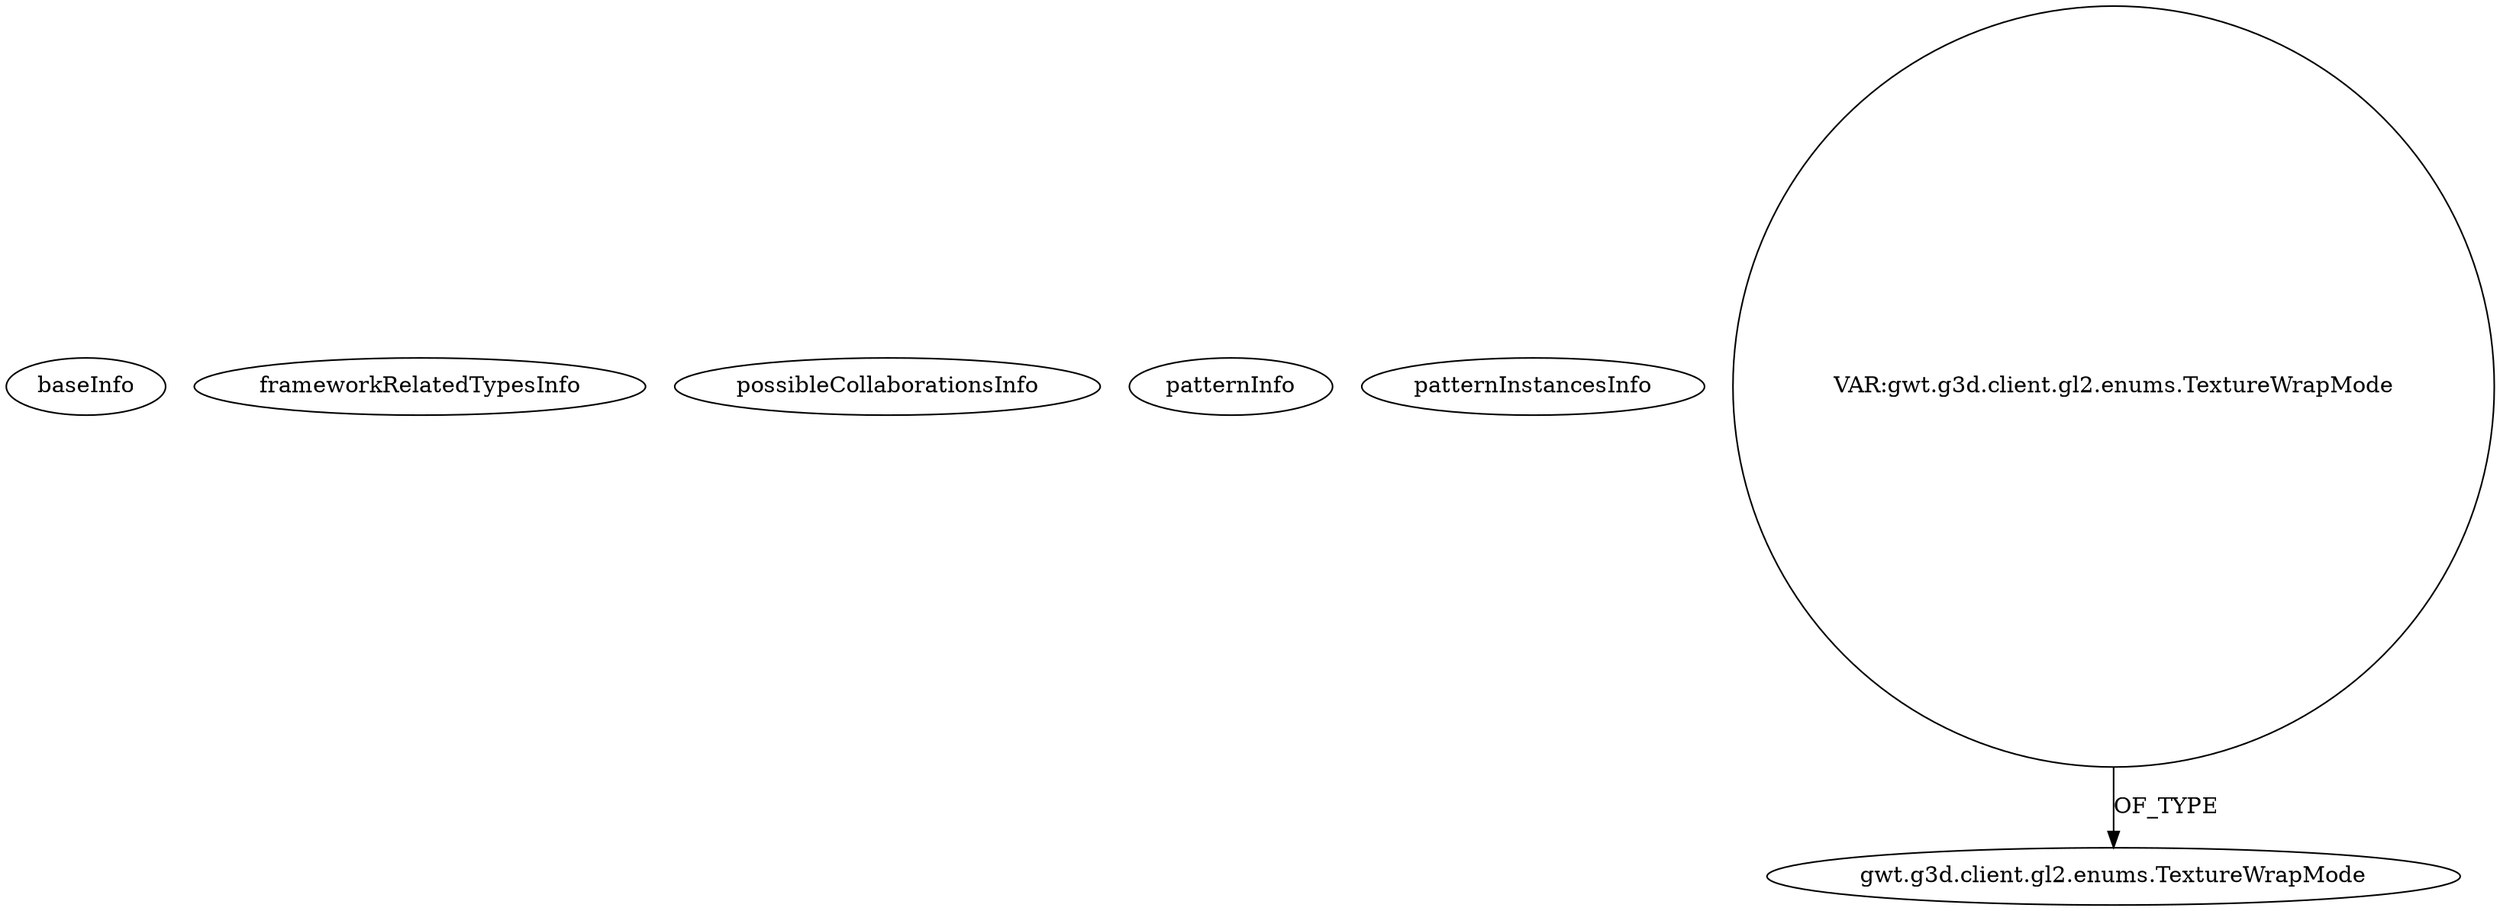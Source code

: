 digraph {
baseInfo[graphId=1848,category="pattern",isAnonymous=false,possibleRelation=false]
frameworkRelatedTypesInfo[]
possibleCollaborationsInfo[]
patternInfo[frequency=3.0,patternRootClient=null]
patternInstancesInfo[0="pkamenarsky-ocean~/pkamenarsky-ocean/ocean-master/src/com/eleven/client/gl/GL_hl.java~void loadTexture(gwt.g3d.client.gl2.GL2,gwt.g3d.resources.client.ExternalTexture2DResource,gwt.g3d.client.shader.AbstractShader,gwt.g3d.client.gl2.enums.TextureUnit,java.lang.String)~4316",1="pkamenarsky-ocean~/pkamenarsky-ocean/ocean-master/src/com/eleven/client/gl/GL_hl.java~GL_hl~4312",2="pkamenarsky-ocean~/pkamenarsky-ocean/ocean-master/src/com/eleven/client/gl/GL_hl.java~void loadSkybox2(gwt.g3d.client.gl2.GL2,com.eleven.client.gl.WaterShader)~4315"]
32[label="gwt.g3d.client.gl2.enums.TextureWrapMode",vertexType="FRAMEWORK_CLASS_TYPE",isFrameworkType=false]
30[label="VAR:gwt.g3d.client.gl2.enums.TextureWrapMode",vertexType="VARIABLE_EXPRESION",isFrameworkType=false,shape=circle]
30->32[label="OF_TYPE"]
}
